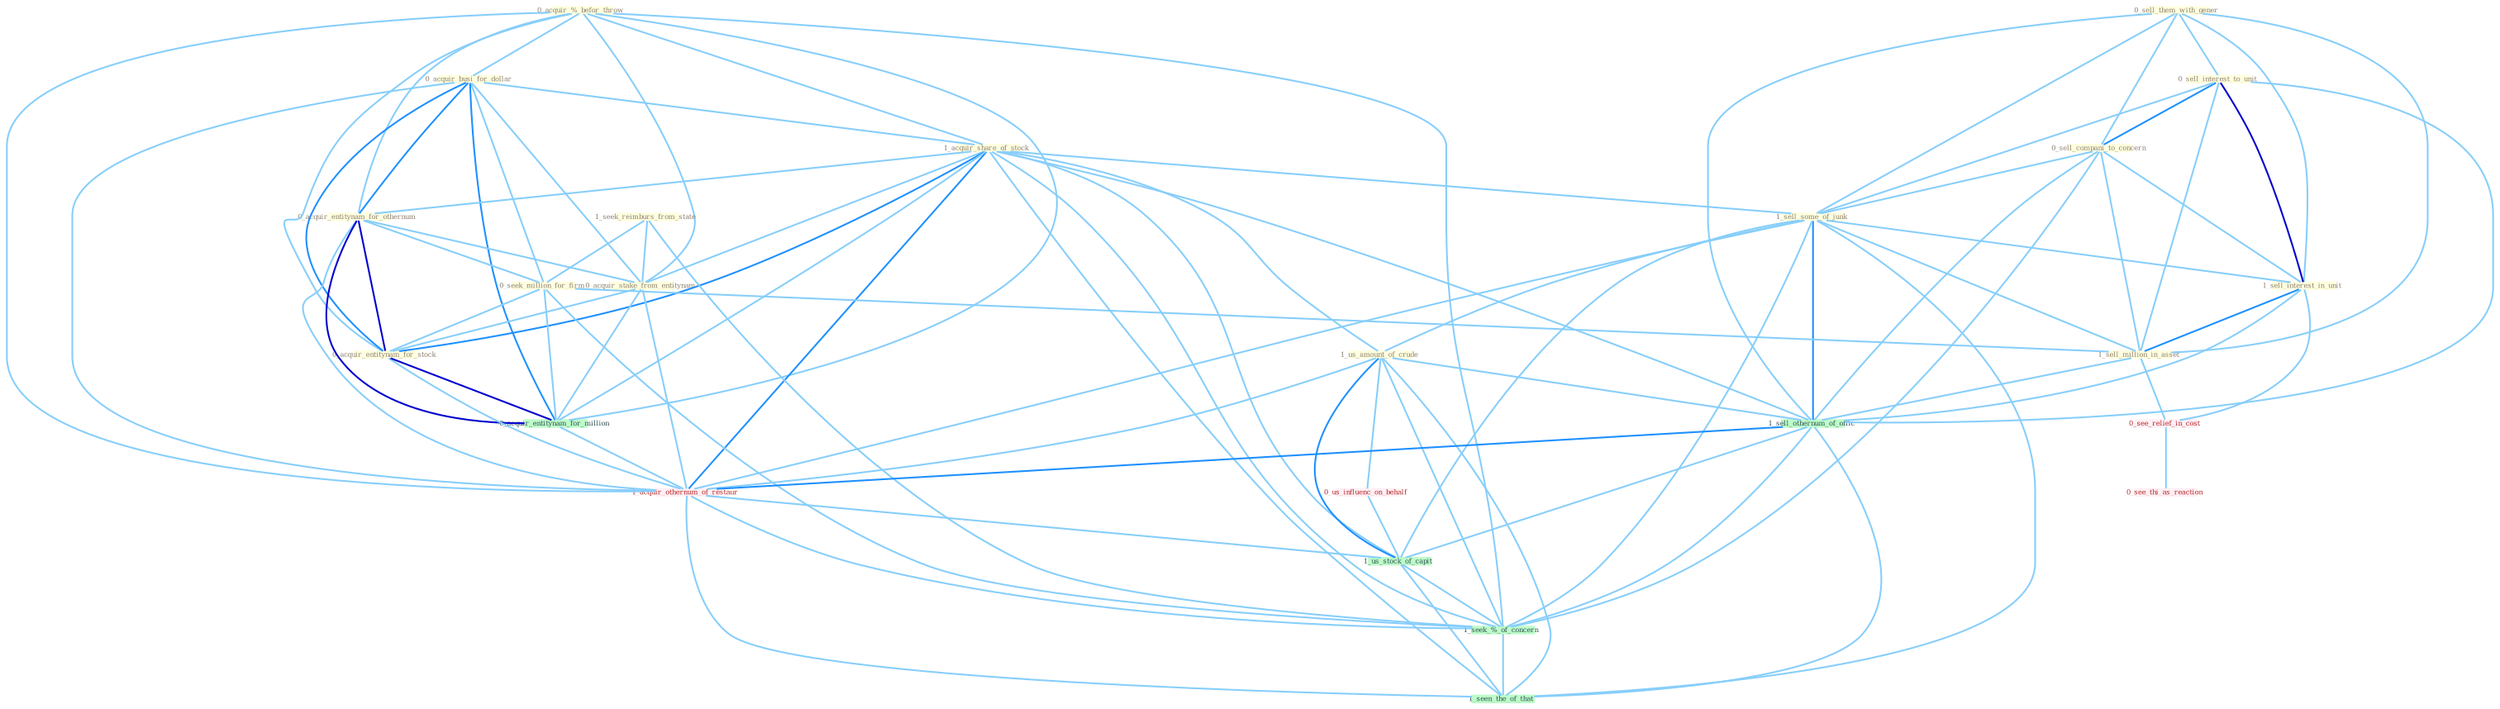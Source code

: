 Graph G{ 
    node
    [shape=polygon,style=filled,width=.5,height=.06,color="#BDFCC9",fixedsize=true,fontsize=4,
    fontcolor="#2f4f4f"];
    {node
    [color="#ffffe0", fontcolor="#8b7d6b"] "0_sell_them_with_gener " "0_acquir_%_befor_throw " "0_acquir_busi_for_dollar " "1_acquir_share_of_stock " "0_sell_interest_to_unit " "0_sell_compani_to_concern " "1_sell_some_of_junk " "0_acquir_entitynam_for_othernum " "1_seek_reimburs_from_state " "1_us_amount_of_crude " "0_acquir_stake_from_entitynam " "0_seek_million_for_firm " "1_sell_interest_in_unit " "1_sell_million_in_asset " "0_acquir_entitynam_for_stock "}
{node [color="#fff0f5", fontcolor="#b22222"] "0_us_influenc_on_behalf " "0_see_relief_in_cost " "0_see_thi_as_reaction " "1_acquir_othernum_of_restaur "}
edge [color="#B0E2FF"];

	"0_sell_them_with_gener " -- "0_sell_interest_to_unit " [w="1", color="#87cefa" ];
	"0_sell_them_with_gener " -- "0_sell_compani_to_concern " [w="1", color="#87cefa" ];
	"0_sell_them_with_gener " -- "1_sell_some_of_junk " [w="1", color="#87cefa" ];
	"0_sell_them_with_gener " -- "1_sell_interest_in_unit " [w="1", color="#87cefa" ];
	"0_sell_them_with_gener " -- "1_sell_million_in_asset " [w="1", color="#87cefa" ];
	"0_sell_them_with_gener " -- "1_sell_othernum_of_offic " [w="1", color="#87cefa" ];
	"0_acquir_%_befor_throw " -- "0_acquir_busi_for_dollar " [w="1", color="#87cefa" ];
	"0_acquir_%_befor_throw " -- "1_acquir_share_of_stock " [w="1", color="#87cefa" ];
	"0_acquir_%_befor_throw " -- "0_acquir_entitynam_for_othernum " [w="1", color="#87cefa" ];
	"0_acquir_%_befor_throw " -- "0_acquir_stake_from_entitynam " [w="1", color="#87cefa" ];
	"0_acquir_%_befor_throw " -- "0_acquir_entitynam_for_stock " [w="1", color="#87cefa" ];
	"0_acquir_%_befor_throw " -- "0_acquir_entitynam_for_million " [w="1", color="#87cefa" ];
	"0_acquir_%_befor_throw " -- "1_acquir_othernum_of_restaur " [w="1", color="#87cefa" ];
	"0_acquir_%_befor_throw " -- "1_seek_%_of_concern " [w="1", color="#87cefa" ];
	"0_acquir_busi_for_dollar " -- "1_acquir_share_of_stock " [w="1", color="#87cefa" ];
	"0_acquir_busi_for_dollar " -- "0_acquir_entitynam_for_othernum " [w="2", color="#1e90ff" , len=0.8];
	"0_acquir_busi_for_dollar " -- "0_acquir_stake_from_entitynam " [w="1", color="#87cefa" ];
	"0_acquir_busi_for_dollar " -- "0_seek_million_for_firm " [w="1", color="#87cefa" ];
	"0_acquir_busi_for_dollar " -- "0_acquir_entitynam_for_stock " [w="2", color="#1e90ff" , len=0.8];
	"0_acquir_busi_for_dollar " -- "0_acquir_entitynam_for_million " [w="2", color="#1e90ff" , len=0.8];
	"0_acquir_busi_for_dollar " -- "1_acquir_othernum_of_restaur " [w="1", color="#87cefa" ];
	"1_acquir_share_of_stock " -- "1_sell_some_of_junk " [w="1", color="#87cefa" ];
	"1_acquir_share_of_stock " -- "0_acquir_entitynam_for_othernum " [w="1", color="#87cefa" ];
	"1_acquir_share_of_stock " -- "1_us_amount_of_crude " [w="1", color="#87cefa" ];
	"1_acquir_share_of_stock " -- "0_acquir_stake_from_entitynam " [w="1", color="#87cefa" ];
	"1_acquir_share_of_stock " -- "0_acquir_entitynam_for_stock " [w="2", color="#1e90ff" , len=0.8];
	"1_acquir_share_of_stock " -- "0_acquir_entitynam_for_million " [w="1", color="#87cefa" ];
	"1_acquir_share_of_stock " -- "1_sell_othernum_of_offic " [w="1", color="#87cefa" ];
	"1_acquir_share_of_stock " -- "1_acquir_othernum_of_restaur " [w="2", color="#1e90ff" , len=0.8];
	"1_acquir_share_of_stock " -- "1_us_stock_of_capit " [w="1", color="#87cefa" ];
	"1_acquir_share_of_stock " -- "1_seek_%_of_concern " [w="1", color="#87cefa" ];
	"1_acquir_share_of_stock " -- "1_seen_the_of_that " [w="1", color="#87cefa" ];
	"0_sell_interest_to_unit " -- "0_sell_compani_to_concern " [w="2", color="#1e90ff" , len=0.8];
	"0_sell_interest_to_unit " -- "1_sell_some_of_junk " [w="1", color="#87cefa" ];
	"0_sell_interest_to_unit " -- "1_sell_interest_in_unit " [w="3", color="#0000cd" , len=0.6];
	"0_sell_interest_to_unit " -- "1_sell_million_in_asset " [w="1", color="#87cefa" ];
	"0_sell_interest_to_unit " -- "1_sell_othernum_of_offic " [w="1", color="#87cefa" ];
	"0_sell_compani_to_concern " -- "1_sell_some_of_junk " [w="1", color="#87cefa" ];
	"0_sell_compani_to_concern " -- "1_sell_interest_in_unit " [w="1", color="#87cefa" ];
	"0_sell_compani_to_concern " -- "1_sell_million_in_asset " [w="1", color="#87cefa" ];
	"0_sell_compani_to_concern " -- "1_sell_othernum_of_offic " [w="1", color="#87cefa" ];
	"0_sell_compani_to_concern " -- "1_seek_%_of_concern " [w="1", color="#87cefa" ];
	"1_sell_some_of_junk " -- "1_us_amount_of_crude " [w="1", color="#87cefa" ];
	"1_sell_some_of_junk " -- "1_sell_interest_in_unit " [w="1", color="#87cefa" ];
	"1_sell_some_of_junk " -- "1_sell_million_in_asset " [w="1", color="#87cefa" ];
	"1_sell_some_of_junk " -- "1_sell_othernum_of_offic " [w="2", color="#1e90ff" , len=0.8];
	"1_sell_some_of_junk " -- "1_acquir_othernum_of_restaur " [w="1", color="#87cefa" ];
	"1_sell_some_of_junk " -- "1_us_stock_of_capit " [w="1", color="#87cefa" ];
	"1_sell_some_of_junk " -- "1_seek_%_of_concern " [w="1", color="#87cefa" ];
	"1_sell_some_of_junk " -- "1_seen_the_of_that " [w="1", color="#87cefa" ];
	"0_acquir_entitynam_for_othernum " -- "0_acquir_stake_from_entitynam " [w="1", color="#87cefa" ];
	"0_acquir_entitynam_for_othernum " -- "0_seek_million_for_firm " [w="1", color="#87cefa" ];
	"0_acquir_entitynam_for_othernum " -- "0_acquir_entitynam_for_stock " [w="3", color="#0000cd" , len=0.6];
	"0_acquir_entitynam_for_othernum " -- "0_acquir_entitynam_for_million " [w="3", color="#0000cd" , len=0.6];
	"0_acquir_entitynam_for_othernum " -- "1_acquir_othernum_of_restaur " [w="1", color="#87cefa" ];
	"1_seek_reimburs_from_state " -- "0_acquir_stake_from_entitynam " [w="1", color="#87cefa" ];
	"1_seek_reimburs_from_state " -- "0_seek_million_for_firm " [w="1", color="#87cefa" ];
	"1_seek_reimburs_from_state " -- "1_seek_%_of_concern " [w="1", color="#87cefa" ];
	"1_us_amount_of_crude " -- "1_sell_othernum_of_offic " [w="1", color="#87cefa" ];
	"1_us_amount_of_crude " -- "0_us_influenc_on_behalf " [w="1", color="#87cefa" ];
	"1_us_amount_of_crude " -- "1_acquir_othernum_of_restaur " [w="1", color="#87cefa" ];
	"1_us_amount_of_crude " -- "1_us_stock_of_capit " [w="2", color="#1e90ff" , len=0.8];
	"1_us_amount_of_crude " -- "1_seek_%_of_concern " [w="1", color="#87cefa" ];
	"1_us_amount_of_crude " -- "1_seen_the_of_that " [w="1", color="#87cefa" ];
	"0_acquir_stake_from_entitynam " -- "0_acquir_entitynam_for_stock " [w="1", color="#87cefa" ];
	"0_acquir_stake_from_entitynam " -- "0_acquir_entitynam_for_million " [w="1", color="#87cefa" ];
	"0_acquir_stake_from_entitynam " -- "1_acquir_othernum_of_restaur " [w="1", color="#87cefa" ];
	"0_seek_million_for_firm " -- "1_sell_million_in_asset " [w="1", color="#87cefa" ];
	"0_seek_million_for_firm " -- "0_acquir_entitynam_for_stock " [w="1", color="#87cefa" ];
	"0_seek_million_for_firm " -- "0_acquir_entitynam_for_million " [w="1", color="#87cefa" ];
	"0_seek_million_for_firm " -- "1_seek_%_of_concern " [w="1", color="#87cefa" ];
	"1_sell_interest_in_unit " -- "1_sell_million_in_asset " [w="2", color="#1e90ff" , len=0.8];
	"1_sell_interest_in_unit " -- "1_sell_othernum_of_offic " [w="1", color="#87cefa" ];
	"1_sell_interest_in_unit " -- "0_see_relief_in_cost " [w="1", color="#87cefa" ];
	"1_sell_million_in_asset " -- "1_sell_othernum_of_offic " [w="1", color="#87cefa" ];
	"1_sell_million_in_asset " -- "0_see_relief_in_cost " [w="1", color="#87cefa" ];
	"0_acquir_entitynam_for_stock " -- "0_acquir_entitynam_for_million " [w="3", color="#0000cd" , len=0.6];
	"0_acquir_entitynam_for_stock " -- "1_acquir_othernum_of_restaur " [w="1", color="#87cefa" ];
	"0_acquir_entitynam_for_million " -- "1_acquir_othernum_of_restaur " [w="1", color="#87cefa" ];
	"1_sell_othernum_of_offic " -- "1_acquir_othernum_of_restaur " [w="2", color="#1e90ff" , len=0.8];
	"1_sell_othernum_of_offic " -- "1_us_stock_of_capit " [w="1", color="#87cefa" ];
	"1_sell_othernum_of_offic " -- "1_seek_%_of_concern " [w="1", color="#87cefa" ];
	"1_sell_othernum_of_offic " -- "1_seen_the_of_that " [w="1", color="#87cefa" ];
	"0_us_influenc_on_behalf " -- "1_us_stock_of_capit " [w="1", color="#87cefa" ];
	"0_see_relief_in_cost " -- "0_see_thi_as_reaction " [w="1", color="#87cefa" ];
	"1_acquir_othernum_of_restaur " -- "1_us_stock_of_capit " [w="1", color="#87cefa" ];
	"1_acquir_othernum_of_restaur " -- "1_seek_%_of_concern " [w="1", color="#87cefa" ];
	"1_acquir_othernum_of_restaur " -- "1_seen_the_of_that " [w="1", color="#87cefa" ];
	"1_us_stock_of_capit " -- "1_seek_%_of_concern " [w="1", color="#87cefa" ];
	"1_us_stock_of_capit " -- "1_seen_the_of_that " [w="1", color="#87cefa" ];
	"1_seek_%_of_concern " -- "1_seen_the_of_that " [w="1", color="#87cefa" ];
}